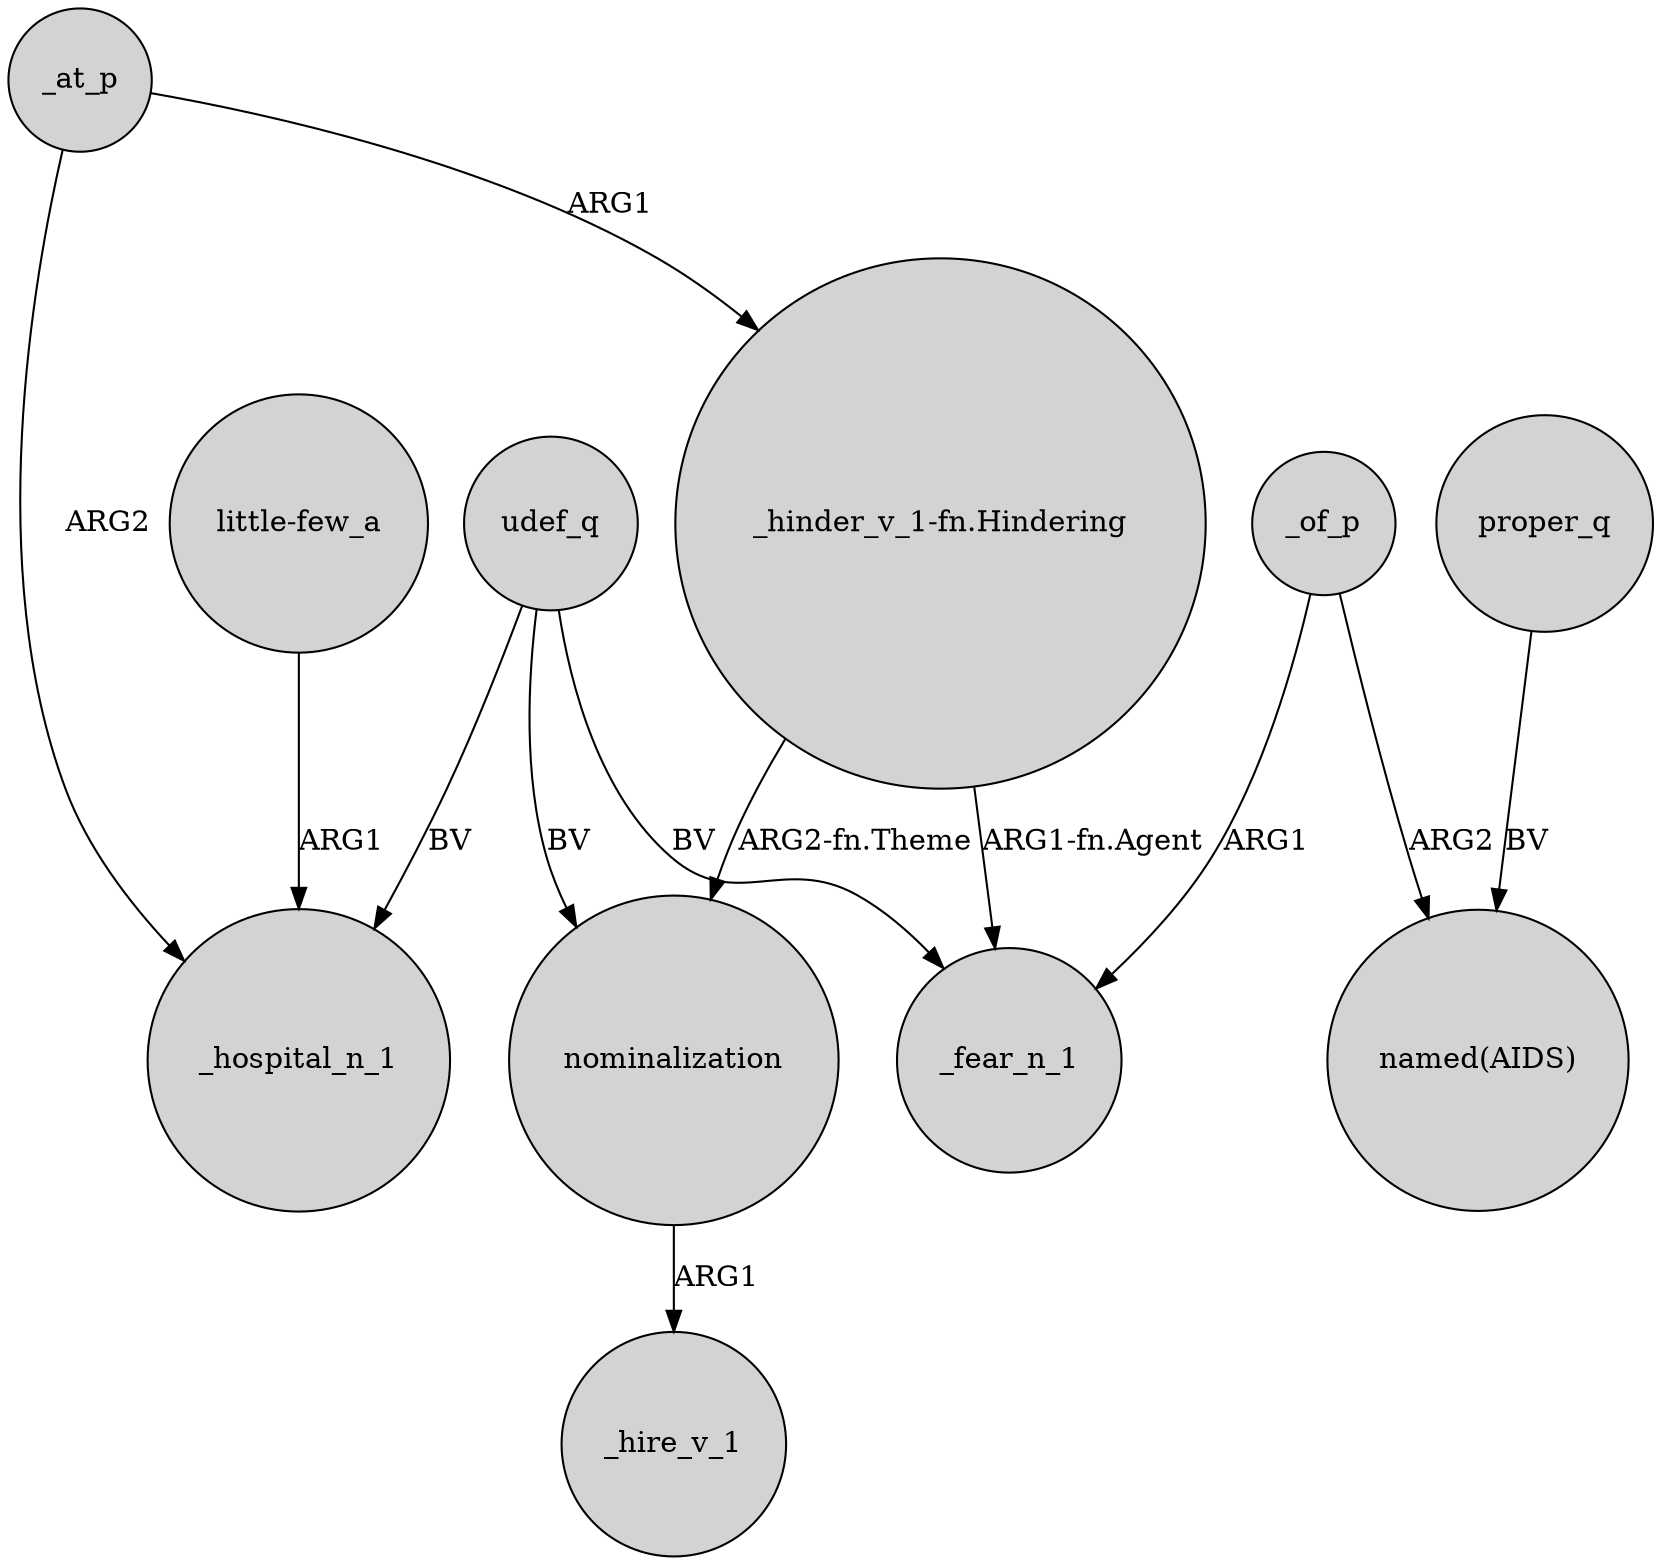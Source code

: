 digraph {
	node [shape=circle style=filled]
	"little-few_a" -> _hospital_n_1 [label=ARG1]
	"_hinder_v_1-fn.Hindering" -> nominalization [label="ARG2-fn.Theme"]
	udef_q -> _hospital_n_1 [label=BV]
	_of_p -> _fear_n_1 [label=ARG1]
	_of_p -> "named(AIDS)" [label=ARG2]
	proper_q -> "named(AIDS)" [label=BV]
	_at_p -> _hospital_n_1 [label=ARG2]
	udef_q -> _fear_n_1 [label=BV]
	udef_q -> nominalization [label=BV]
	nominalization -> _hire_v_1 [label=ARG1]
	"_hinder_v_1-fn.Hindering" -> _fear_n_1 [label="ARG1-fn.Agent"]
	_at_p -> "_hinder_v_1-fn.Hindering" [label=ARG1]
}
